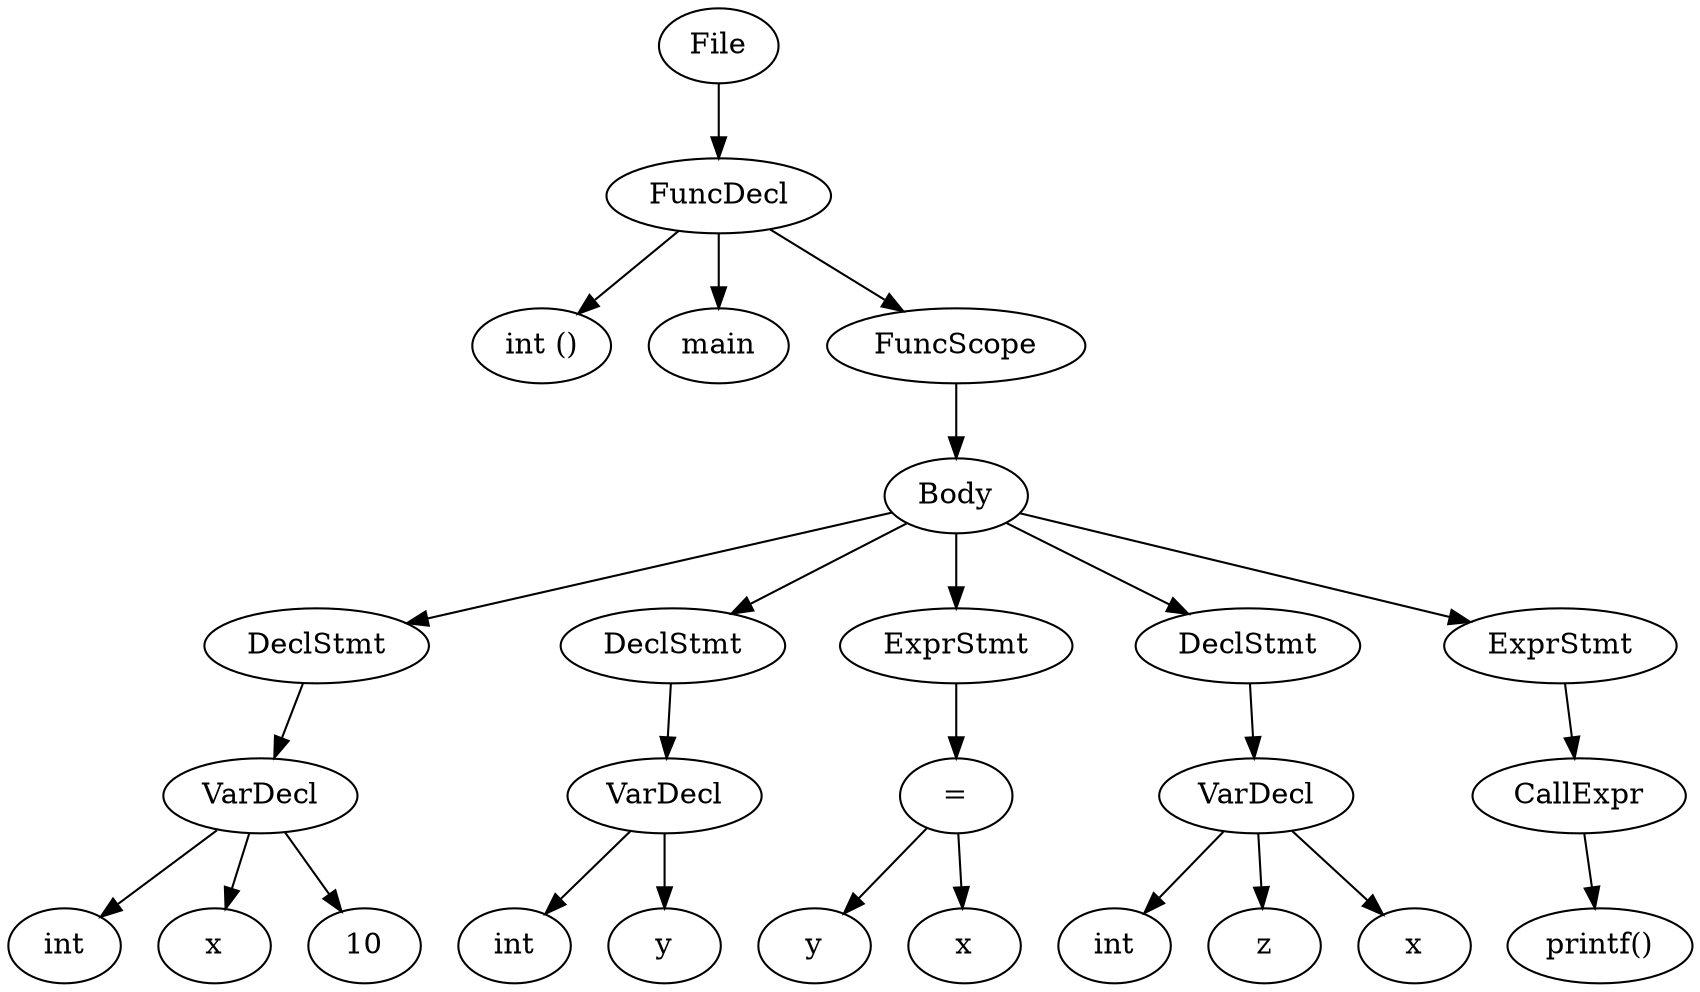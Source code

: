 digraph {n0 [label="File"];
n1 [label="FuncDecl"];
n2 [label="int ()"];
n3 [label="main"];
n4 [label="FuncScope"];
n6 [label="Body"];
n8 [label="DeclStmt"];
n9 [label="VarDecl"];
n10 [label="int"];
n11 [label="x"];
n12 [label="10"];
n13 [label="DeclStmt"];
n14 [label="VarDecl"];
n15 [label="int"];
n16 [label="y"];
n18 [label="ExprStmt"];
n19 [label="="];
n20 [label="y"];
n21 [label="x"];
n22 [label="DeclStmt"];
n23 [label="VarDecl"];
n24 [label="int"];
n25 [label="z"];
n26 [label="x"];
n27 [label="ExprStmt"];
n28 [label="CallExpr"];
n29 [label="printf()"];
n0 -> n1
n1 -> n2
n1 -> n3
n1 -> n4
n4 -> n6
n6 -> n8
n8 -> n9
n9 -> n10
n9 -> n11
n9 -> n12
n6 -> n13
n13 -> n14
n14 -> n15
n14 -> n16
n6 -> n18
n18 -> n19
n19 -> n20
n19 -> n21
n6 -> n22
n22 -> n23
n23 -> n24
n23 -> n25
n23 -> n26
n6 -> n27
n27 -> n28
n28 -> n29
}